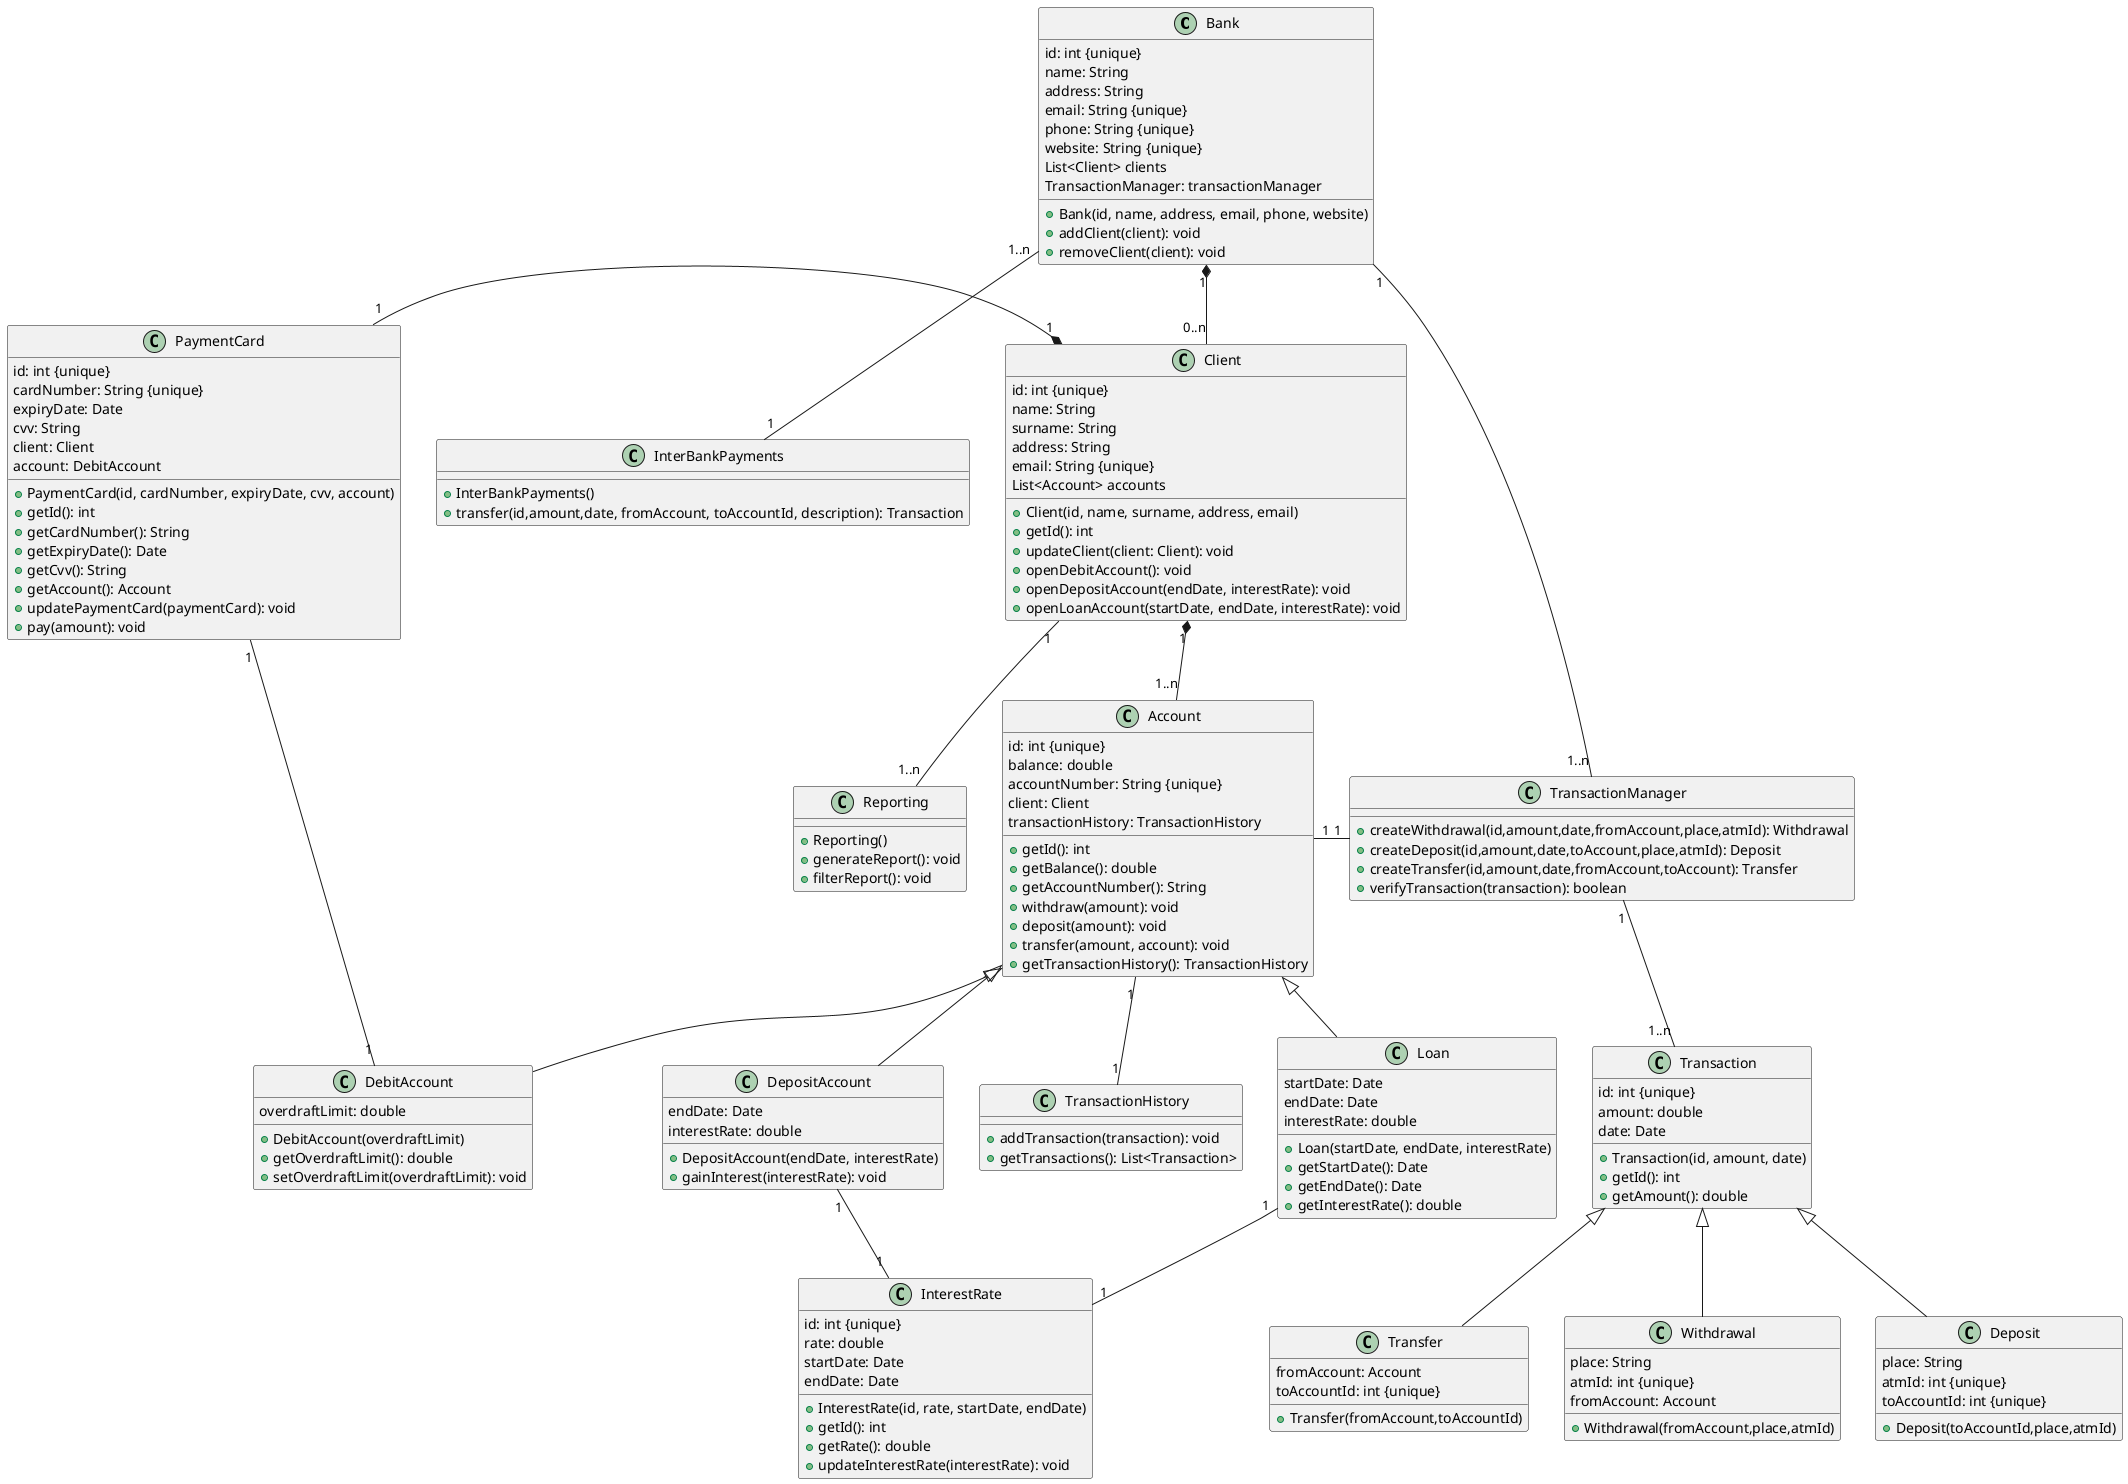 @startuml BankSystem

Class Bank {
    id: int {unique}
    name: String
    address: String
    email: String {unique}
    phone: String {unique}
    website: String {unique}
    List<Client> clients
    TransactionManager: transactionManager

    + Bank(id, name, address, email, phone, website)
    + addClient(client): void
    + removeClient(client): void
}

Class Account {
    id: int {unique}
    balance: double
    accountNumber: String {unique}
    client: Client
    transactionHistory: TransactionHistory

    + getId(): int
    + getBalance(): double
    + getAccountNumber(): String
    + withdraw(amount): void
    + deposit(amount): void
    + transfer(amount, account): void
    + getTransactionHistory(): TransactionHistory
}

Class DepositAccount {
    endDate: Date
    interestRate: double

    + DepositAccount(endDate, interestRate)
    + gainInterest(interestRate): void
}

Class Loan {
    startDate: Date
    endDate: Date
    interestRate: double

    + Loan(startDate, endDate, interestRate)
    + getStartDate(): Date
    + getEndDate(): Date
    + getInterestRate(): double
}

Class DebitAccount {
    overdraftLimit: double

    + DebitAccount(overdraftLimit)
    + getOverdraftLimit(): double
    + setOverdraftLimit(overdraftLimit): void
}

Class Transaction {
    id: int {unique}
    amount: double
    date: Date

    + Transaction(id, amount, date)
    + getId(): int
    + getAmount(): double
}

Class Withdrawal {
    place: String
    atmId: int {unique}
    fromAccount: Account

    + Withdrawal(fromAccount,place,atmId)
}

Class Deposit {
    place: String
    atmId: int {unique}
    toAccountId: int {unique} 

    + Deposit(toAccountId,place,atmId)
}

Class Transfer {
    fromAccount: Account
    toAccountId: int {unique}
    
    + Transfer(fromAccount,toAccountId)
}

Class TransactionManager {
    
    + createWithdrawal(id,amount,date,fromAccount,place,atmId): Withdrawal
    + createDeposit(id,amount,date,toAccount,place,atmId): Deposit
    + createTransfer(id,amount,date,fromAccount,toAccount): Transfer
    + verifyTransaction(transaction): boolean
}

Class TransactionHistory {
    
    + addTransaction(transaction): void
    + getTransactions(): List<Transaction>
}

Class InterestRate {
    id: int {unique}
    rate: double
    startDate: Date
    endDate: Date

    + InterestRate(id, rate, startDate, endDate)
    + getId(): int
    + getRate(): double
    + updateInterestRate(interestRate): void
}

Class Reporting {
    + Reporting()
    + generateReport(): void
    + filterReport(): void
}

Class InterBankPayments {
    + InterBankPayments()
    + transfer(id,amount,date, fromAccount, toAccountId, description): Transaction
}

Class PaymentCard {
    id: int {unique}
    cardNumber: String {unique}
    expiryDate: Date
    cvv: String
    client: Client
    account: DebitAccount

    + PaymentCard(id, cardNumber, expiryDate, cvv, account)
    + getId(): int
    + getCardNumber(): String
    + getExpiryDate(): Date
    + getCvv(): String
    + getAccount(): Account
    + updatePaymentCard(paymentCard): void
    + pay(amount): void
}
Class Client {
    id: int {unique}
    name: String
    surname: String
    address: String
    email: String {unique}
    List<Account> accounts

    + Client(id, name, surname, address, email)
    + getId(): int
    + updateClient(client: Client): void
    + openDebitAccount(): void
    + openDepositAccount(endDate, interestRate): void
    + openLoanAccount(startDate, endDate, interestRate): void
}


Client "1" -- "1..n" Reporting

TransactionManager "1" -- "1..n" Transaction

Transaction <|-- Withdrawal
Transaction <|-- Deposit
Transaction <|-- Transfer


Account "1" -- "1" TransactionHistory

PaymentCard "1" - "1" DebitAccount
PaymentCard "1" -* "1" Client
Client "1" *-- "1..n" Account

Account <|-- DebitAccount
Account <|-- DepositAccount
Account <|-- Loan
Account "1" - "1" TransactionManager

DepositAccount "1" -- "1" InterestRate
Loan "1" -- "1" InterestRate

Bank "1..n" -- "1" InterBankPayments
Bank "1" *-- "0..n" Client
Bank "1" -- "1..n" TransactionManager

@enduml
